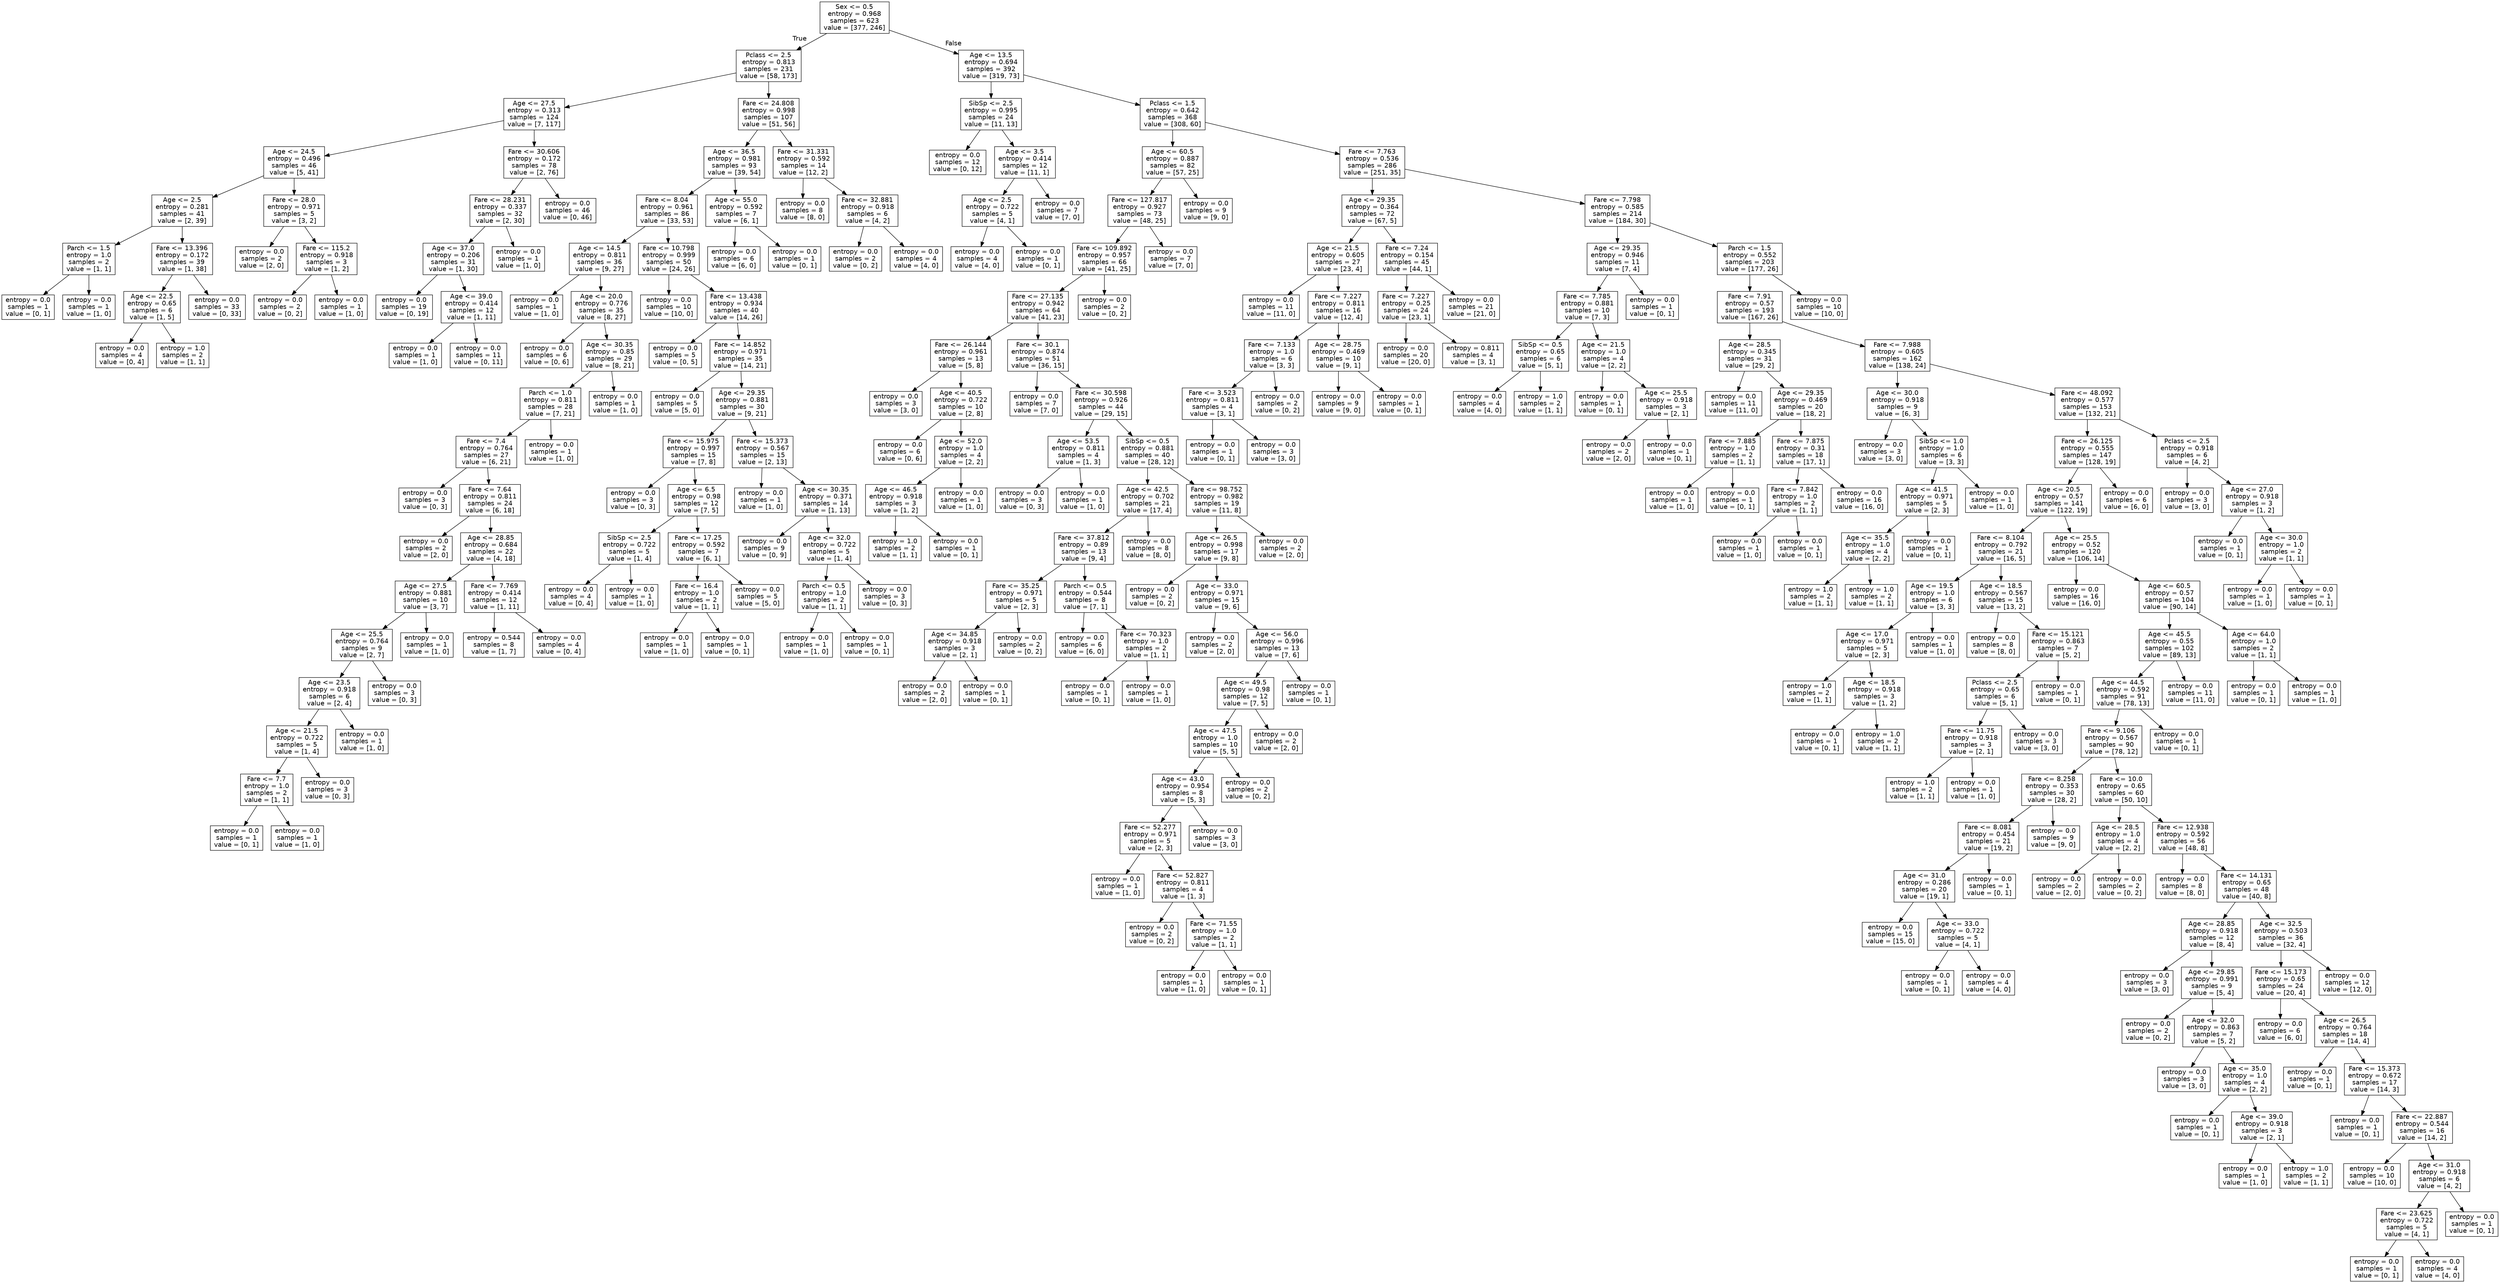 digraph Tree {
node [shape=box, fontname="helvetica"] ;
edge [fontname="helvetica"] ;
0 [label="Sex <= 0.5\nentropy = 0.968\nsamples = 623\nvalue = [377, 246]"] ;
1 [label="Pclass <= 2.5\nentropy = 0.813\nsamples = 231\nvalue = [58, 173]"] ;
0 -> 1 [labeldistance=2.5, labelangle=45, headlabel="True"] ;
2 [label="Age <= 27.5\nentropy = 0.313\nsamples = 124\nvalue = [7, 117]"] ;
1 -> 2 ;
3 [label="Age <= 24.5\nentropy = 0.496\nsamples = 46\nvalue = [5, 41]"] ;
2 -> 3 ;
4 [label="Age <= 2.5\nentropy = 0.281\nsamples = 41\nvalue = [2, 39]"] ;
3 -> 4 ;
5 [label="Parch <= 1.5\nentropy = 1.0\nsamples = 2\nvalue = [1, 1]"] ;
4 -> 5 ;
6 [label="entropy = 0.0\nsamples = 1\nvalue = [0, 1]"] ;
5 -> 6 ;
7 [label="entropy = 0.0\nsamples = 1\nvalue = [1, 0]"] ;
5 -> 7 ;
8 [label="Fare <= 13.396\nentropy = 0.172\nsamples = 39\nvalue = [1, 38]"] ;
4 -> 8 ;
9 [label="Age <= 22.5\nentropy = 0.65\nsamples = 6\nvalue = [1, 5]"] ;
8 -> 9 ;
10 [label="entropy = 0.0\nsamples = 4\nvalue = [0, 4]"] ;
9 -> 10 ;
11 [label="entropy = 1.0\nsamples = 2\nvalue = [1, 1]"] ;
9 -> 11 ;
12 [label="entropy = 0.0\nsamples = 33\nvalue = [0, 33]"] ;
8 -> 12 ;
13 [label="Fare <= 28.0\nentropy = 0.971\nsamples = 5\nvalue = [3, 2]"] ;
3 -> 13 ;
14 [label="entropy = 0.0\nsamples = 2\nvalue = [2, 0]"] ;
13 -> 14 ;
15 [label="Fare <= 115.2\nentropy = 0.918\nsamples = 3\nvalue = [1, 2]"] ;
13 -> 15 ;
16 [label="entropy = 0.0\nsamples = 2\nvalue = [0, 2]"] ;
15 -> 16 ;
17 [label="entropy = 0.0\nsamples = 1\nvalue = [1, 0]"] ;
15 -> 17 ;
18 [label="Fare <= 30.606\nentropy = 0.172\nsamples = 78\nvalue = [2, 76]"] ;
2 -> 18 ;
19 [label="Fare <= 28.231\nentropy = 0.337\nsamples = 32\nvalue = [2, 30]"] ;
18 -> 19 ;
20 [label="Age <= 37.0\nentropy = 0.206\nsamples = 31\nvalue = [1, 30]"] ;
19 -> 20 ;
21 [label="entropy = 0.0\nsamples = 19\nvalue = [0, 19]"] ;
20 -> 21 ;
22 [label="Age <= 39.0\nentropy = 0.414\nsamples = 12\nvalue = [1, 11]"] ;
20 -> 22 ;
23 [label="entropy = 0.0\nsamples = 1\nvalue = [1, 0]"] ;
22 -> 23 ;
24 [label="entropy = 0.0\nsamples = 11\nvalue = [0, 11]"] ;
22 -> 24 ;
25 [label="entropy = 0.0\nsamples = 1\nvalue = [1, 0]"] ;
19 -> 25 ;
26 [label="entropy = 0.0\nsamples = 46\nvalue = [0, 46]"] ;
18 -> 26 ;
27 [label="Fare <= 24.808\nentropy = 0.998\nsamples = 107\nvalue = [51, 56]"] ;
1 -> 27 ;
28 [label="Age <= 36.5\nentropy = 0.981\nsamples = 93\nvalue = [39, 54]"] ;
27 -> 28 ;
29 [label="Fare <= 8.04\nentropy = 0.961\nsamples = 86\nvalue = [33, 53]"] ;
28 -> 29 ;
30 [label="Age <= 14.5\nentropy = 0.811\nsamples = 36\nvalue = [9, 27]"] ;
29 -> 30 ;
31 [label="entropy = 0.0\nsamples = 1\nvalue = [1, 0]"] ;
30 -> 31 ;
32 [label="Age <= 20.0\nentropy = 0.776\nsamples = 35\nvalue = [8, 27]"] ;
30 -> 32 ;
33 [label="entropy = 0.0\nsamples = 6\nvalue = [0, 6]"] ;
32 -> 33 ;
34 [label="Age <= 30.35\nentropy = 0.85\nsamples = 29\nvalue = [8, 21]"] ;
32 -> 34 ;
35 [label="Parch <= 1.0\nentropy = 0.811\nsamples = 28\nvalue = [7, 21]"] ;
34 -> 35 ;
36 [label="Fare <= 7.4\nentropy = 0.764\nsamples = 27\nvalue = [6, 21]"] ;
35 -> 36 ;
37 [label="entropy = 0.0\nsamples = 3\nvalue = [0, 3]"] ;
36 -> 37 ;
38 [label="Fare <= 7.64\nentropy = 0.811\nsamples = 24\nvalue = [6, 18]"] ;
36 -> 38 ;
39 [label="entropy = 0.0\nsamples = 2\nvalue = [2, 0]"] ;
38 -> 39 ;
40 [label="Age <= 28.85\nentropy = 0.684\nsamples = 22\nvalue = [4, 18]"] ;
38 -> 40 ;
41 [label="Age <= 27.5\nentropy = 0.881\nsamples = 10\nvalue = [3, 7]"] ;
40 -> 41 ;
42 [label="Age <= 25.5\nentropy = 0.764\nsamples = 9\nvalue = [2, 7]"] ;
41 -> 42 ;
43 [label="Age <= 23.5\nentropy = 0.918\nsamples = 6\nvalue = [2, 4]"] ;
42 -> 43 ;
44 [label="Age <= 21.5\nentropy = 0.722\nsamples = 5\nvalue = [1, 4]"] ;
43 -> 44 ;
45 [label="Fare <= 7.7\nentropy = 1.0\nsamples = 2\nvalue = [1, 1]"] ;
44 -> 45 ;
46 [label="entropy = 0.0\nsamples = 1\nvalue = [0, 1]"] ;
45 -> 46 ;
47 [label="entropy = 0.0\nsamples = 1\nvalue = [1, 0]"] ;
45 -> 47 ;
48 [label="entropy = 0.0\nsamples = 3\nvalue = [0, 3]"] ;
44 -> 48 ;
49 [label="entropy = 0.0\nsamples = 1\nvalue = [1, 0]"] ;
43 -> 49 ;
50 [label="entropy = 0.0\nsamples = 3\nvalue = [0, 3]"] ;
42 -> 50 ;
51 [label="entropy = 0.0\nsamples = 1\nvalue = [1, 0]"] ;
41 -> 51 ;
52 [label="Fare <= 7.769\nentropy = 0.414\nsamples = 12\nvalue = [1, 11]"] ;
40 -> 52 ;
53 [label="entropy = 0.544\nsamples = 8\nvalue = [1, 7]"] ;
52 -> 53 ;
54 [label="entropy = 0.0\nsamples = 4\nvalue = [0, 4]"] ;
52 -> 54 ;
55 [label="entropy = 0.0\nsamples = 1\nvalue = [1, 0]"] ;
35 -> 55 ;
56 [label="entropy = 0.0\nsamples = 1\nvalue = [1, 0]"] ;
34 -> 56 ;
57 [label="Fare <= 10.798\nentropy = 0.999\nsamples = 50\nvalue = [24, 26]"] ;
29 -> 57 ;
58 [label="entropy = 0.0\nsamples = 10\nvalue = [10, 0]"] ;
57 -> 58 ;
59 [label="Fare <= 13.438\nentropy = 0.934\nsamples = 40\nvalue = [14, 26]"] ;
57 -> 59 ;
60 [label="entropy = 0.0\nsamples = 5\nvalue = [0, 5]"] ;
59 -> 60 ;
61 [label="Fare <= 14.852\nentropy = 0.971\nsamples = 35\nvalue = [14, 21]"] ;
59 -> 61 ;
62 [label="entropy = 0.0\nsamples = 5\nvalue = [5, 0]"] ;
61 -> 62 ;
63 [label="Age <= 29.35\nentropy = 0.881\nsamples = 30\nvalue = [9, 21]"] ;
61 -> 63 ;
64 [label="Fare <= 15.975\nentropy = 0.997\nsamples = 15\nvalue = [7, 8]"] ;
63 -> 64 ;
65 [label="entropy = 0.0\nsamples = 3\nvalue = [0, 3]"] ;
64 -> 65 ;
66 [label="Age <= 6.5\nentropy = 0.98\nsamples = 12\nvalue = [7, 5]"] ;
64 -> 66 ;
67 [label="SibSp <= 2.5\nentropy = 0.722\nsamples = 5\nvalue = [1, 4]"] ;
66 -> 67 ;
68 [label="entropy = 0.0\nsamples = 4\nvalue = [0, 4]"] ;
67 -> 68 ;
69 [label="entropy = 0.0\nsamples = 1\nvalue = [1, 0]"] ;
67 -> 69 ;
70 [label="Fare <= 17.25\nentropy = 0.592\nsamples = 7\nvalue = [6, 1]"] ;
66 -> 70 ;
71 [label="Fare <= 16.4\nentropy = 1.0\nsamples = 2\nvalue = [1, 1]"] ;
70 -> 71 ;
72 [label="entropy = 0.0\nsamples = 1\nvalue = [1, 0]"] ;
71 -> 72 ;
73 [label="entropy = 0.0\nsamples = 1\nvalue = [0, 1]"] ;
71 -> 73 ;
74 [label="entropy = 0.0\nsamples = 5\nvalue = [5, 0]"] ;
70 -> 74 ;
75 [label="Fare <= 15.373\nentropy = 0.567\nsamples = 15\nvalue = [2, 13]"] ;
63 -> 75 ;
76 [label="entropy = 0.0\nsamples = 1\nvalue = [1, 0]"] ;
75 -> 76 ;
77 [label="Age <= 30.35\nentropy = 0.371\nsamples = 14\nvalue = [1, 13]"] ;
75 -> 77 ;
78 [label="entropy = 0.0\nsamples = 9\nvalue = [0, 9]"] ;
77 -> 78 ;
79 [label="Age <= 32.0\nentropy = 0.722\nsamples = 5\nvalue = [1, 4]"] ;
77 -> 79 ;
80 [label="Parch <= 0.5\nentropy = 1.0\nsamples = 2\nvalue = [1, 1]"] ;
79 -> 80 ;
81 [label="entropy = 0.0\nsamples = 1\nvalue = [1, 0]"] ;
80 -> 81 ;
82 [label="entropy = 0.0\nsamples = 1\nvalue = [0, 1]"] ;
80 -> 82 ;
83 [label="entropy = 0.0\nsamples = 3\nvalue = [0, 3]"] ;
79 -> 83 ;
84 [label="Age <= 55.0\nentropy = 0.592\nsamples = 7\nvalue = [6, 1]"] ;
28 -> 84 ;
85 [label="entropy = 0.0\nsamples = 6\nvalue = [6, 0]"] ;
84 -> 85 ;
86 [label="entropy = 0.0\nsamples = 1\nvalue = [0, 1]"] ;
84 -> 86 ;
87 [label="Fare <= 31.331\nentropy = 0.592\nsamples = 14\nvalue = [12, 2]"] ;
27 -> 87 ;
88 [label="entropy = 0.0\nsamples = 8\nvalue = [8, 0]"] ;
87 -> 88 ;
89 [label="Fare <= 32.881\nentropy = 0.918\nsamples = 6\nvalue = [4, 2]"] ;
87 -> 89 ;
90 [label="entropy = 0.0\nsamples = 2\nvalue = [0, 2]"] ;
89 -> 90 ;
91 [label="entropy = 0.0\nsamples = 4\nvalue = [4, 0]"] ;
89 -> 91 ;
92 [label="Age <= 13.5\nentropy = 0.694\nsamples = 392\nvalue = [319, 73]"] ;
0 -> 92 [labeldistance=2.5, labelangle=-45, headlabel="False"] ;
93 [label="SibSp <= 2.5\nentropy = 0.995\nsamples = 24\nvalue = [11, 13]"] ;
92 -> 93 ;
94 [label="entropy = 0.0\nsamples = 12\nvalue = [0, 12]"] ;
93 -> 94 ;
95 [label="Age <= 3.5\nentropy = 0.414\nsamples = 12\nvalue = [11, 1]"] ;
93 -> 95 ;
96 [label="Age <= 2.5\nentropy = 0.722\nsamples = 5\nvalue = [4, 1]"] ;
95 -> 96 ;
97 [label="entropy = 0.0\nsamples = 4\nvalue = [4, 0]"] ;
96 -> 97 ;
98 [label="entropy = 0.0\nsamples = 1\nvalue = [0, 1]"] ;
96 -> 98 ;
99 [label="entropy = 0.0\nsamples = 7\nvalue = [7, 0]"] ;
95 -> 99 ;
100 [label="Pclass <= 1.5\nentropy = 0.642\nsamples = 368\nvalue = [308, 60]"] ;
92 -> 100 ;
101 [label="Age <= 60.5\nentropy = 0.887\nsamples = 82\nvalue = [57, 25]"] ;
100 -> 101 ;
102 [label="Fare <= 127.817\nentropy = 0.927\nsamples = 73\nvalue = [48, 25]"] ;
101 -> 102 ;
103 [label="Fare <= 109.892\nentropy = 0.957\nsamples = 66\nvalue = [41, 25]"] ;
102 -> 103 ;
104 [label="Fare <= 27.135\nentropy = 0.942\nsamples = 64\nvalue = [41, 23]"] ;
103 -> 104 ;
105 [label="Fare <= 26.144\nentropy = 0.961\nsamples = 13\nvalue = [5, 8]"] ;
104 -> 105 ;
106 [label="entropy = 0.0\nsamples = 3\nvalue = [3, 0]"] ;
105 -> 106 ;
107 [label="Age <= 40.5\nentropy = 0.722\nsamples = 10\nvalue = [2, 8]"] ;
105 -> 107 ;
108 [label="entropy = 0.0\nsamples = 6\nvalue = [0, 6]"] ;
107 -> 108 ;
109 [label="Age <= 52.0\nentropy = 1.0\nsamples = 4\nvalue = [2, 2]"] ;
107 -> 109 ;
110 [label="Age <= 46.5\nentropy = 0.918\nsamples = 3\nvalue = [1, 2]"] ;
109 -> 110 ;
111 [label="entropy = 1.0\nsamples = 2\nvalue = [1, 1]"] ;
110 -> 111 ;
112 [label="entropy = 0.0\nsamples = 1\nvalue = [0, 1]"] ;
110 -> 112 ;
113 [label="entropy = 0.0\nsamples = 1\nvalue = [1, 0]"] ;
109 -> 113 ;
114 [label="Fare <= 30.1\nentropy = 0.874\nsamples = 51\nvalue = [36, 15]"] ;
104 -> 114 ;
115 [label="entropy = 0.0\nsamples = 7\nvalue = [7, 0]"] ;
114 -> 115 ;
116 [label="Fare <= 30.598\nentropy = 0.926\nsamples = 44\nvalue = [29, 15]"] ;
114 -> 116 ;
117 [label="Age <= 53.5\nentropy = 0.811\nsamples = 4\nvalue = [1, 3]"] ;
116 -> 117 ;
118 [label="entropy = 0.0\nsamples = 3\nvalue = [0, 3]"] ;
117 -> 118 ;
119 [label="entropy = 0.0\nsamples = 1\nvalue = [1, 0]"] ;
117 -> 119 ;
120 [label="SibSp <= 0.5\nentropy = 0.881\nsamples = 40\nvalue = [28, 12]"] ;
116 -> 120 ;
121 [label="Age <= 42.5\nentropy = 0.702\nsamples = 21\nvalue = [17, 4]"] ;
120 -> 121 ;
122 [label="Fare <= 37.812\nentropy = 0.89\nsamples = 13\nvalue = [9, 4]"] ;
121 -> 122 ;
123 [label="Fare <= 35.25\nentropy = 0.971\nsamples = 5\nvalue = [2, 3]"] ;
122 -> 123 ;
124 [label="Age <= 34.85\nentropy = 0.918\nsamples = 3\nvalue = [2, 1]"] ;
123 -> 124 ;
125 [label="entropy = 0.0\nsamples = 2\nvalue = [2, 0]"] ;
124 -> 125 ;
126 [label="entropy = 0.0\nsamples = 1\nvalue = [0, 1]"] ;
124 -> 126 ;
127 [label="entropy = 0.0\nsamples = 2\nvalue = [0, 2]"] ;
123 -> 127 ;
128 [label="Parch <= 0.5\nentropy = 0.544\nsamples = 8\nvalue = [7, 1]"] ;
122 -> 128 ;
129 [label="entropy = 0.0\nsamples = 6\nvalue = [6, 0]"] ;
128 -> 129 ;
130 [label="Fare <= 70.323\nentropy = 1.0\nsamples = 2\nvalue = [1, 1]"] ;
128 -> 130 ;
131 [label="entropy = 0.0\nsamples = 1\nvalue = [0, 1]"] ;
130 -> 131 ;
132 [label="entropy = 0.0\nsamples = 1\nvalue = [1, 0]"] ;
130 -> 132 ;
133 [label="entropy = 0.0\nsamples = 8\nvalue = [8, 0]"] ;
121 -> 133 ;
134 [label="Fare <= 98.752\nentropy = 0.982\nsamples = 19\nvalue = [11, 8]"] ;
120 -> 134 ;
135 [label="Age <= 26.5\nentropy = 0.998\nsamples = 17\nvalue = [9, 8]"] ;
134 -> 135 ;
136 [label="entropy = 0.0\nsamples = 2\nvalue = [0, 2]"] ;
135 -> 136 ;
137 [label="Age <= 33.0\nentropy = 0.971\nsamples = 15\nvalue = [9, 6]"] ;
135 -> 137 ;
138 [label="entropy = 0.0\nsamples = 2\nvalue = [2, 0]"] ;
137 -> 138 ;
139 [label="Age <= 56.0\nentropy = 0.996\nsamples = 13\nvalue = [7, 6]"] ;
137 -> 139 ;
140 [label="Age <= 49.5\nentropy = 0.98\nsamples = 12\nvalue = [7, 5]"] ;
139 -> 140 ;
141 [label="Age <= 47.5\nentropy = 1.0\nsamples = 10\nvalue = [5, 5]"] ;
140 -> 141 ;
142 [label="Age <= 43.0\nentropy = 0.954\nsamples = 8\nvalue = [5, 3]"] ;
141 -> 142 ;
143 [label="Fare <= 52.277\nentropy = 0.971\nsamples = 5\nvalue = [2, 3]"] ;
142 -> 143 ;
144 [label="entropy = 0.0\nsamples = 1\nvalue = [1, 0]"] ;
143 -> 144 ;
145 [label="Fare <= 52.827\nentropy = 0.811\nsamples = 4\nvalue = [1, 3]"] ;
143 -> 145 ;
146 [label="entropy = 0.0\nsamples = 2\nvalue = [0, 2]"] ;
145 -> 146 ;
147 [label="Fare <= 71.55\nentropy = 1.0\nsamples = 2\nvalue = [1, 1]"] ;
145 -> 147 ;
148 [label="entropy = 0.0\nsamples = 1\nvalue = [1, 0]"] ;
147 -> 148 ;
149 [label="entropy = 0.0\nsamples = 1\nvalue = [0, 1]"] ;
147 -> 149 ;
150 [label="entropy = 0.0\nsamples = 3\nvalue = [3, 0]"] ;
142 -> 150 ;
151 [label="entropy = 0.0\nsamples = 2\nvalue = [0, 2]"] ;
141 -> 151 ;
152 [label="entropy = 0.0\nsamples = 2\nvalue = [2, 0]"] ;
140 -> 152 ;
153 [label="entropy = 0.0\nsamples = 1\nvalue = [0, 1]"] ;
139 -> 153 ;
154 [label="entropy = 0.0\nsamples = 2\nvalue = [2, 0]"] ;
134 -> 154 ;
155 [label="entropy = 0.0\nsamples = 2\nvalue = [0, 2]"] ;
103 -> 155 ;
156 [label="entropy = 0.0\nsamples = 7\nvalue = [7, 0]"] ;
102 -> 156 ;
157 [label="entropy = 0.0\nsamples = 9\nvalue = [9, 0]"] ;
101 -> 157 ;
158 [label="Fare <= 7.763\nentropy = 0.536\nsamples = 286\nvalue = [251, 35]"] ;
100 -> 158 ;
159 [label="Age <= 29.35\nentropy = 0.364\nsamples = 72\nvalue = [67, 5]"] ;
158 -> 159 ;
160 [label="Age <= 21.5\nentropy = 0.605\nsamples = 27\nvalue = [23, 4]"] ;
159 -> 160 ;
161 [label="entropy = 0.0\nsamples = 11\nvalue = [11, 0]"] ;
160 -> 161 ;
162 [label="Fare <= 7.227\nentropy = 0.811\nsamples = 16\nvalue = [12, 4]"] ;
160 -> 162 ;
163 [label="Fare <= 7.133\nentropy = 1.0\nsamples = 6\nvalue = [3, 3]"] ;
162 -> 163 ;
164 [label="Fare <= 3.523\nentropy = 0.811\nsamples = 4\nvalue = [3, 1]"] ;
163 -> 164 ;
165 [label="entropy = 0.0\nsamples = 1\nvalue = [0, 1]"] ;
164 -> 165 ;
166 [label="entropy = 0.0\nsamples = 3\nvalue = [3, 0]"] ;
164 -> 166 ;
167 [label="entropy = 0.0\nsamples = 2\nvalue = [0, 2]"] ;
163 -> 167 ;
168 [label="Age <= 28.75\nentropy = 0.469\nsamples = 10\nvalue = [9, 1]"] ;
162 -> 168 ;
169 [label="entropy = 0.0\nsamples = 9\nvalue = [9, 0]"] ;
168 -> 169 ;
170 [label="entropy = 0.0\nsamples = 1\nvalue = [0, 1]"] ;
168 -> 170 ;
171 [label="Fare <= 7.24\nentropy = 0.154\nsamples = 45\nvalue = [44, 1]"] ;
159 -> 171 ;
172 [label="Fare <= 7.227\nentropy = 0.25\nsamples = 24\nvalue = [23, 1]"] ;
171 -> 172 ;
173 [label="entropy = 0.0\nsamples = 20\nvalue = [20, 0]"] ;
172 -> 173 ;
174 [label="entropy = 0.811\nsamples = 4\nvalue = [3, 1]"] ;
172 -> 174 ;
175 [label="entropy = 0.0\nsamples = 21\nvalue = [21, 0]"] ;
171 -> 175 ;
176 [label="Fare <= 7.798\nentropy = 0.585\nsamples = 214\nvalue = [184, 30]"] ;
158 -> 176 ;
177 [label="Age <= 29.35\nentropy = 0.946\nsamples = 11\nvalue = [7, 4]"] ;
176 -> 177 ;
178 [label="Fare <= 7.785\nentropy = 0.881\nsamples = 10\nvalue = [7, 3]"] ;
177 -> 178 ;
179 [label="SibSp <= 0.5\nentropy = 0.65\nsamples = 6\nvalue = [5, 1]"] ;
178 -> 179 ;
180 [label="entropy = 0.0\nsamples = 4\nvalue = [4, 0]"] ;
179 -> 180 ;
181 [label="entropy = 1.0\nsamples = 2\nvalue = [1, 1]"] ;
179 -> 181 ;
182 [label="Age <= 21.5\nentropy = 1.0\nsamples = 4\nvalue = [2, 2]"] ;
178 -> 182 ;
183 [label="entropy = 0.0\nsamples = 1\nvalue = [0, 1]"] ;
182 -> 183 ;
184 [label="Age <= 25.5\nentropy = 0.918\nsamples = 3\nvalue = [2, 1]"] ;
182 -> 184 ;
185 [label="entropy = 0.0\nsamples = 2\nvalue = [2, 0]"] ;
184 -> 185 ;
186 [label="entropy = 0.0\nsamples = 1\nvalue = [0, 1]"] ;
184 -> 186 ;
187 [label="entropy = 0.0\nsamples = 1\nvalue = [0, 1]"] ;
177 -> 187 ;
188 [label="Parch <= 1.5\nentropy = 0.552\nsamples = 203\nvalue = [177, 26]"] ;
176 -> 188 ;
189 [label="Fare <= 7.91\nentropy = 0.57\nsamples = 193\nvalue = [167, 26]"] ;
188 -> 189 ;
190 [label="Age <= 28.5\nentropy = 0.345\nsamples = 31\nvalue = [29, 2]"] ;
189 -> 190 ;
191 [label="entropy = 0.0\nsamples = 11\nvalue = [11, 0]"] ;
190 -> 191 ;
192 [label="Age <= 29.35\nentropy = 0.469\nsamples = 20\nvalue = [18, 2]"] ;
190 -> 192 ;
193 [label="Fare <= 7.885\nentropy = 1.0\nsamples = 2\nvalue = [1, 1]"] ;
192 -> 193 ;
194 [label="entropy = 0.0\nsamples = 1\nvalue = [1, 0]"] ;
193 -> 194 ;
195 [label="entropy = 0.0\nsamples = 1\nvalue = [0, 1]"] ;
193 -> 195 ;
196 [label="Fare <= 7.875\nentropy = 0.31\nsamples = 18\nvalue = [17, 1]"] ;
192 -> 196 ;
197 [label="Fare <= 7.842\nentropy = 1.0\nsamples = 2\nvalue = [1, 1]"] ;
196 -> 197 ;
198 [label="entropy = 0.0\nsamples = 1\nvalue = [1, 0]"] ;
197 -> 198 ;
199 [label="entropy = 0.0\nsamples = 1\nvalue = [0, 1]"] ;
197 -> 199 ;
200 [label="entropy = 0.0\nsamples = 16\nvalue = [16, 0]"] ;
196 -> 200 ;
201 [label="Fare <= 7.988\nentropy = 0.605\nsamples = 162\nvalue = [138, 24]"] ;
189 -> 201 ;
202 [label="Age <= 30.0\nentropy = 0.918\nsamples = 9\nvalue = [6, 3]"] ;
201 -> 202 ;
203 [label="entropy = 0.0\nsamples = 3\nvalue = [3, 0]"] ;
202 -> 203 ;
204 [label="SibSp <= 1.0\nentropy = 1.0\nsamples = 6\nvalue = [3, 3]"] ;
202 -> 204 ;
205 [label="Age <= 41.5\nentropy = 0.971\nsamples = 5\nvalue = [2, 3]"] ;
204 -> 205 ;
206 [label="Age <= 35.5\nentropy = 1.0\nsamples = 4\nvalue = [2, 2]"] ;
205 -> 206 ;
207 [label="entropy = 1.0\nsamples = 2\nvalue = [1, 1]"] ;
206 -> 207 ;
208 [label="entropy = 1.0\nsamples = 2\nvalue = [1, 1]"] ;
206 -> 208 ;
209 [label="entropy = 0.0\nsamples = 1\nvalue = [0, 1]"] ;
205 -> 209 ;
210 [label="entropy = 0.0\nsamples = 1\nvalue = [1, 0]"] ;
204 -> 210 ;
211 [label="Fare <= 48.092\nentropy = 0.577\nsamples = 153\nvalue = [132, 21]"] ;
201 -> 211 ;
212 [label="Fare <= 26.125\nentropy = 0.555\nsamples = 147\nvalue = [128, 19]"] ;
211 -> 212 ;
213 [label="Age <= 20.5\nentropy = 0.57\nsamples = 141\nvalue = [122, 19]"] ;
212 -> 213 ;
214 [label="Fare <= 8.104\nentropy = 0.792\nsamples = 21\nvalue = [16, 5]"] ;
213 -> 214 ;
215 [label="Age <= 19.5\nentropy = 1.0\nsamples = 6\nvalue = [3, 3]"] ;
214 -> 215 ;
216 [label="Age <= 17.0\nentropy = 0.971\nsamples = 5\nvalue = [2, 3]"] ;
215 -> 216 ;
217 [label="entropy = 1.0\nsamples = 2\nvalue = [1, 1]"] ;
216 -> 217 ;
218 [label="Age <= 18.5\nentropy = 0.918\nsamples = 3\nvalue = [1, 2]"] ;
216 -> 218 ;
219 [label="entropy = 0.0\nsamples = 1\nvalue = [0, 1]"] ;
218 -> 219 ;
220 [label="entropy = 1.0\nsamples = 2\nvalue = [1, 1]"] ;
218 -> 220 ;
221 [label="entropy = 0.0\nsamples = 1\nvalue = [1, 0]"] ;
215 -> 221 ;
222 [label="Age <= 18.5\nentropy = 0.567\nsamples = 15\nvalue = [13, 2]"] ;
214 -> 222 ;
223 [label="entropy = 0.0\nsamples = 8\nvalue = [8, 0]"] ;
222 -> 223 ;
224 [label="Fare <= 15.121\nentropy = 0.863\nsamples = 7\nvalue = [5, 2]"] ;
222 -> 224 ;
225 [label="Pclass <= 2.5\nentropy = 0.65\nsamples = 6\nvalue = [5, 1]"] ;
224 -> 225 ;
226 [label="Fare <= 11.75\nentropy = 0.918\nsamples = 3\nvalue = [2, 1]"] ;
225 -> 226 ;
227 [label="entropy = 1.0\nsamples = 2\nvalue = [1, 1]"] ;
226 -> 227 ;
228 [label="entropy = 0.0\nsamples = 1\nvalue = [1, 0]"] ;
226 -> 228 ;
229 [label="entropy = 0.0\nsamples = 3\nvalue = [3, 0]"] ;
225 -> 229 ;
230 [label="entropy = 0.0\nsamples = 1\nvalue = [0, 1]"] ;
224 -> 230 ;
231 [label="Age <= 25.5\nentropy = 0.52\nsamples = 120\nvalue = [106, 14]"] ;
213 -> 231 ;
232 [label="entropy = 0.0\nsamples = 16\nvalue = [16, 0]"] ;
231 -> 232 ;
233 [label="Age <= 60.5\nentropy = 0.57\nsamples = 104\nvalue = [90, 14]"] ;
231 -> 233 ;
234 [label="Age <= 45.5\nentropy = 0.55\nsamples = 102\nvalue = [89, 13]"] ;
233 -> 234 ;
235 [label="Age <= 44.5\nentropy = 0.592\nsamples = 91\nvalue = [78, 13]"] ;
234 -> 235 ;
236 [label="Fare <= 9.106\nentropy = 0.567\nsamples = 90\nvalue = [78, 12]"] ;
235 -> 236 ;
237 [label="Fare <= 8.258\nentropy = 0.353\nsamples = 30\nvalue = [28, 2]"] ;
236 -> 237 ;
238 [label="Fare <= 8.081\nentropy = 0.454\nsamples = 21\nvalue = [19, 2]"] ;
237 -> 238 ;
239 [label="Age <= 31.0\nentropy = 0.286\nsamples = 20\nvalue = [19, 1]"] ;
238 -> 239 ;
240 [label="entropy = 0.0\nsamples = 15\nvalue = [15, 0]"] ;
239 -> 240 ;
241 [label="Age <= 33.0\nentropy = 0.722\nsamples = 5\nvalue = [4, 1]"] ;
239 -> 241 ;
242 [label="entropy = 0.0\nsamples = 1\nvalue = [0, 1]"] ;
241 -> 242 ;
243 [label="entropy = 0.0\nsamples = 4\nvalue = [4, 0]"] ;
241 -> 243 ;
244 [label="entropy = 0.0\nsamples = 1\nvalue = [0, 1]"] ;
238 -> 244 ;
245 [label="entropy = 0.0\nsamples = 9\nvalue = [9, 0]"] ;
237 -> 245 ;
246 [label="Fare <= 10.0\nentropy = 0.65\nsamples = 60\nvalue = [50, 10]"] ;
236 -> 246 ;
247 [label="Age <= 28.5\nentropy = 1.0\nsamples = 4\nvalue = [2, 2]"] ;
246 -> 247 ;
248 [label="entropy = 0.0\nsamples = 2\nvalue = [2, 0]"] ;
247 -> 248 ;
249 [label="entropy = 0.0\nsamples = 2\nvalue = [0, 2]"] ;
247 -> 249 ;
250 [label="Fare <= 12.938\nentropy = 0.592\nsamples = 56\nvalue = [48, 8]"] ;
246 -> 250 ;
251 [label="entropy = 0.0\nsamples = 8\nvalue = [8, 0]"] ;
250 -> 251 ;
252 [label="Fare <= 14.131\nentropy = 0.65\nsamples = 48\nvalue = [40, 8]"] ;
250 -> 252 ;
253 [label="Age <= 28.85\nentropy = 0.918\nsamples = 12\nvalue = [8, 4]"] ;
252 -> 253 ;
254 [label="entropy = 0.0\nsamples = 3\nvalue = [3, 0]"] ;
253 -> 254 ;
255 [label="Age <= 29.85\nentropy = 0.991\nsamples = 9\nvalue = [5, 4]"] ;
253 -> 255 ;
256 [label="entropy = 0.0\nsamples = 2\nvalue = [0, 2]"] ;
255 -> 256 ;
257 [label="Age <= 32.0\nentropy = 0.863\nsamples = 7\nvalue = [5, 2]"] ;
255 -> 257 ;
258 [label="entropy = 0.0\nsamples = 3\nvalue = [3, 0]"] ;
257 -> 258 ;
259 [label="Age <= 35.0\nentropy = 1.0\nsamples = 4\nvalue = [2, 2]"] ;
257 -> 259 ;
260 [label="entropy = 0.0\nsamples = 1\nvalue = [0, 1]"] ;
259 -> 260 ;
261 [label="Age <= 39.0\nentropy = 0.918\nsamples = 3\nvalue = [2, 1]"] ;
259 -> 261 ;
262 [label="entropy = 0.0\nsamples = 1\nvalue = [1, 0]"] ;
261 -> 262 ;
263 [label="entropy = 1.0\nsamples = 2\nvalue = [1, 1]"] ;
261 -> 263 ;
264 [label="Age <= 32.5\nentropy = 0.503\nsamples = 36\nvalue = [32, 4]"] ;
252 -> 264 ;
265 [label="Fare <= 15.173\nentropy = 0.65\nsamples = 24\nvalue = [20, 4]"] ;
264 -> 265 ;
266 [label="entropy = 0.0\nsamples = 6\nvalue = [6, 0]"] ;
265 -> 266 ;
267 [label="Age <= 26.5\nentropy = 0.764\nsamples = 18\nvalue = [14, 4]"] ;
265 -> 267 ;
268 [label="entropy = 0.0\nsamples = 1\nvalue = [0, 1]"] ;
267 -> 268 ;
269 [label="Fare <= 15.373\nentropy = 0.672\nsamples = 17\nvalue = [14, 3]"] ;
267 -> 269 ;
270 [label="entropy = 0.0\nsamples = 1\nvalue = [0, 1]"] ;
269 -> 270 ;
271 [label="Fare <= 22.887\nentropy = 0.544\nsamples = 16\nvalue = [14, 2]"] ;
269 -> 271 ;
272 [label="entropy = 0.0\nsamples = 10\nvalue = [10, 0]"] ;
271 -> 272 ;
273 [label="Age <= 31.0\nentropy = 0.918\nsamples = 6\nvalue = [4, 2]"] ;
271 -> 273 ;
274 [label="Fare <= 23.625\nentropy = 0.722\nsamples = 5\nvalue = [4, 1]"] ;
273 -> 274 ;
275 [label="entropy = 0.0\nsamples = 1\nvalue = [0, 1]"] ;
274 -> 275 ;
276 [label="entropy = 0.0\nsamples = 4\nvalue = [4, 0]"] ;
274 -> 276 ;
277 [label="entropy = 0.0\nsamples = 1\nvalue = [0, 1]"] ;
273 -> 277 ;
278 [label="entropy = 0.0\nsamples = 12\nvalue = [12, 0]"] ;
264 -> 278 ;
279 [label="entropy = 0.0\nsamples = 1\nvalue = [0, 1]"] ;
235 -> 279 ;
280 [label="entropy = 0.0\nsamples = 11\nvalue = [11, 0]"] ;
234 -> 280 ;
281 [label="Age <= 64.0\nentropy = 1.0\nsamples = 2\nvalue = [1, 1]"] ;
233 -> 281 ;
282 [label="entropy = 0.0\nsamples = 1\nvalue = [0, 1]"] ;
281 -> 282 ;
283 [label="entropy = 0.0\nsamples = 1\nvalue = [1, 0]"] ;
281 -> 283 ;
284 [label="entropy = 0.0\nsamples = 6\nvalue = [6, 0]"] ;
212 -> 284 ;
285 [label="Pclass <= 2.5\nentropy = 0.918\nsamples = 6\nvalue = [4, 2]"] ;
211 -> 285 ;
286 [label="entropy = 0.0\nsamples = 3\nvalue = [3, 0]"] ;
285 -> 286 ;
287 [label="Age <= 27.0\nentropy = 0.918\nsamples = 3\nvalue = [1, 2]"] ;
285 -> 287 ;
288 [label="entropy = 0.0\nsamples = 1\nvalue = [0, 1]"] ;
287 -> 288 ;
289 [label="Age <= 30.0\nentropy = 1.0\nsamples = 2\nvalue = [1, 1]"] ;
287 -> 289 ;
290 [label="entropy = 0.0\nsamples = 1\nvalue = [1, 0]"] ;
289 -> 290 ;
291 [label="entropy = 0.0\nsamples = 1\nvalue = [0, 1]"] ;
289 -> 291 ;
292 [label="entropy = 0.0\nsamples = 10\nvalue = [10, 0]"] ;
188 -> 292 ;
}
